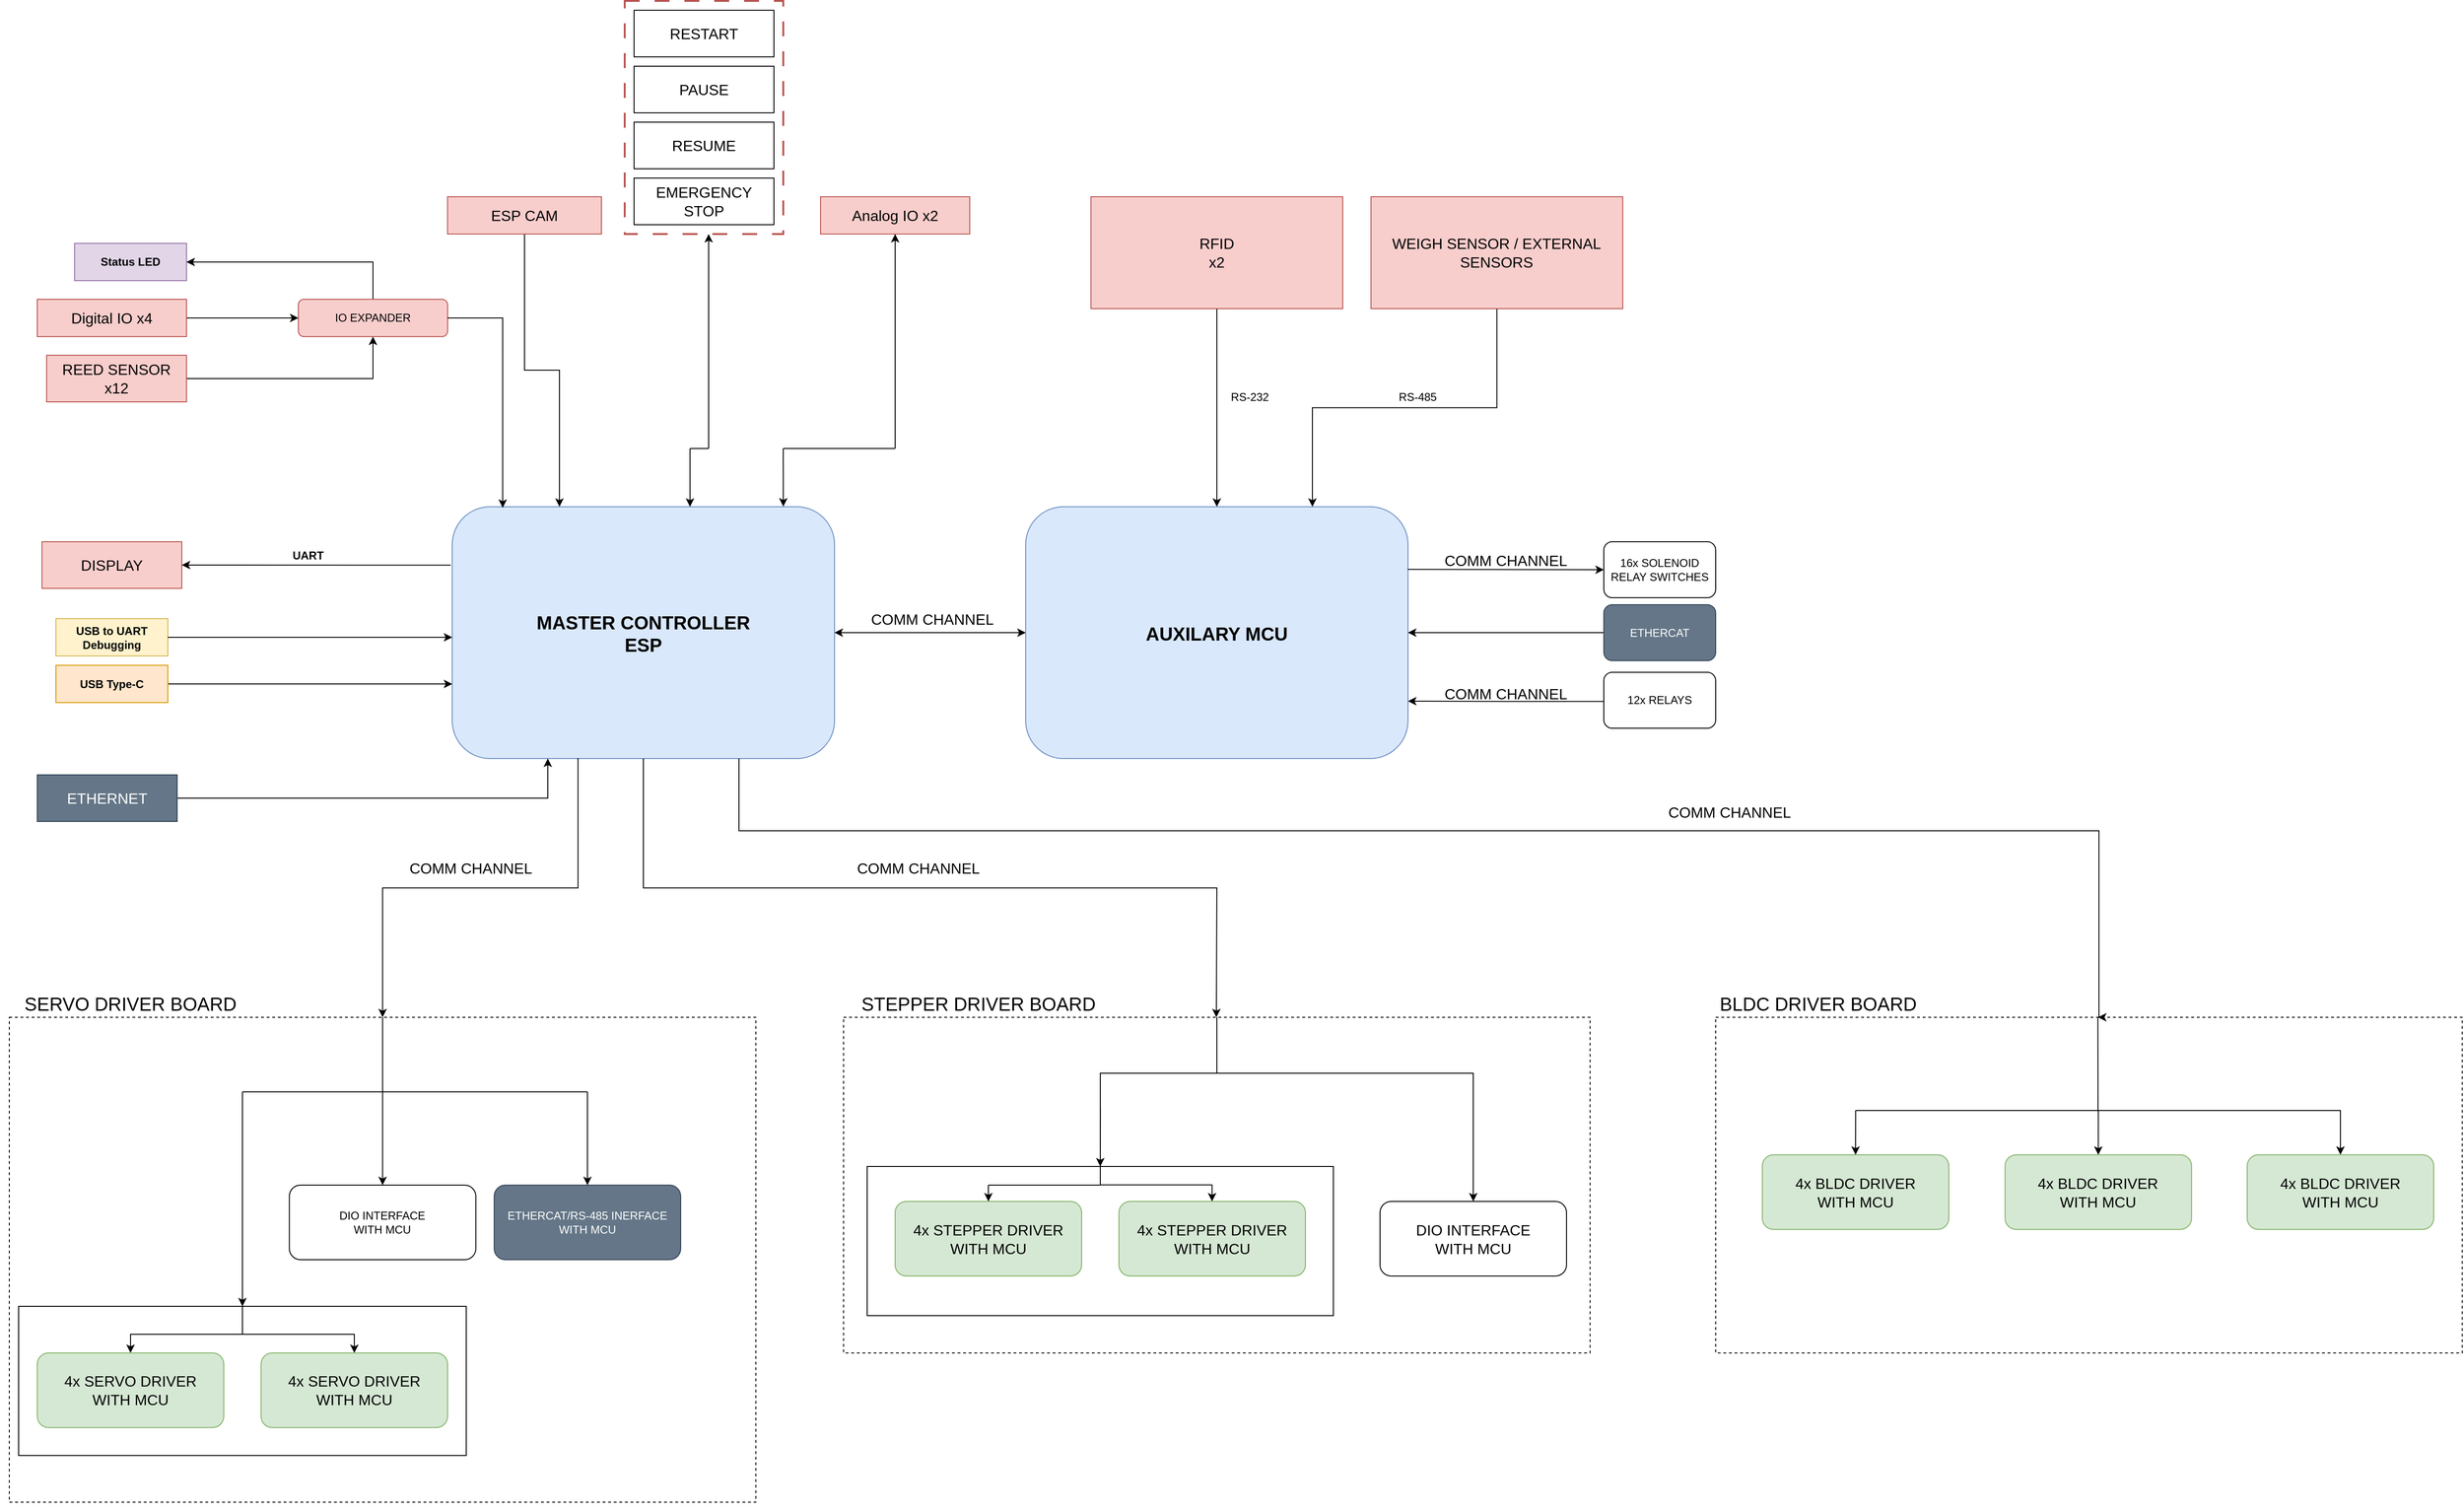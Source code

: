 <mxfile version="24.4.9" type="device">
  <diagram name="Page-1" id="5LbNVpz2PuXRkjGqQ-pk">
    <mxGraphModel dx="2277" dy="3622" grid="1" gridSize="10" guides="1" tooltips="1" connect="1" arrows="1" fold="1" page="1" pageScale="1" pageWidth="1654" pageHeight="2336" math="0" shadow="0">
      <root>
        <mxCell id="0" />
        <mxCell id="1" parent="0" />
        <mxCell id="xpisxELVin64yc0FHHz4-63" value="" style="rounded=0;whiteSpace=wrap;html=1;fillColor=none;dashed=1;" vertex="1" parent="1">
          <mxGeometry x="2320" y="-1200" width="800.62" height="360" as="geometry" />
        </mxCell>
        <mxCell id="xpisxELVin64yc0FHHz4-33" value="" style="rounded=0;whiteSpace=wrap;html=1;" vertex="1" parent="1">
          <mxGeometry x="1410" y="-1040" width="500" height="160" as="geometry" />
        </mxCell>
        <mxCell id="xpisxELVin64yc0FHHz4-40" value="" style="rounded=0;whiteSpace=wrap;html=1;fillColor=none;dashed=1;" vertex="1" parent="1">
          <mxGeometry x="1384.69" y="-1200" width="800.62" height="360" as="geometry" />
        </mxCell>
        <mxCell id="xpisxELVin64yc0FHHz4-38" style="edgeStyle=orthogonalEdgeStyle;rounded=0;orthogonalLoop=1;jettySize=auto;html=1;entryX=0.5;entryY=0;entryDx=0;entryDy=0;startArrow=classic;startFill=1;endArrow=none;endFill=0;" edge="1" parent="1" source="xpisxELVin64yc0FHHz4-33" target="xpisxELVin64yc0FHHz4-40">
          <mxGeometry relative="1" as="geometry">
            <mxPoint x="1790" y="-1160" as="targetPoint" />
            <Array as="points">
              <mxPoint x="1660" y="-1140" />
              <mxPoint x="1785" y="-1140" />
            </Array>
          </mxGeometry>
        </mxCell>
        <mxCell id="xpisxELVin64yc0FHHz4-17" value="" style="rounded=0;whiteSpace=wrap;html=1;fillColor=none;dashed=1;" vertex="1" parent="1">
          <mxGeometry x="490" y="-1200" width="800.62" height="520" as="geometry" />
        </mxCell>
        <mxCell id="xpisxELVin64yc0FHHz4-19" value="" style="rounded=0;whiteSpace=wrap;html=1;" vertex="1" parent="1">
          <mxGeometry x="500" y="-890" width="480" height="160" as="geometry" />
        </mxCell>
        <mxCell id="82bmho4QlMEydLibVYLj-3" value="&lt;b style=&quot;&quot;&gt;&lt;font style=&quot;font-size: 20px;&quot;&gt;MASTER CONTROLLER&lt;br&gt;ESP&lt;/font&gt;&lt;/b&gt;" style="rounded=1;whiteSpace=wrap;html=1;fillColor=#dae8fc;strokeColor=#6c8ebf;" parent="1" vertex="1">
          <mxGeometry x="965" y="-1747.5" width="410" height="270" as="geometry" />
        </mxCell>
        <mxCell id="82bmho4QlMEydLibVYLj-4" value="&lt;b&gt;USB to UART Debugging&lt;/b&gt;" style="rounded=0;whiteSpace=wrap;html=1;fillColor=#fff2cc;strokeColor=#d6b656;" parent="1" vertex="1">
          <mxGeometry x="540" y="-1627.5" width="120" height="40" as="geometry" />
        </mxCell>
        <mxCell id="82bmho4QlMEydLibVYLj-5" style="edgeStyle=orthogonalEdgeStyle;rounded=0;orthogonalLoop=1;jettySize=auto;html=1;" parent="1" source="82bmho4QlMEydLibVYLj-6" target="82bmho4QlMEydLibVYLj-3" edge="1">
          <mxGeometry relative="1" as="geometry">
            <mxPoint x="960" y="-1637.5" as="targetPoint" />
            <Array as="points">
              <mxPoint x="890" y="-1557.5" />
              <mxPoint x="890" y="-1557.5" />
            </Array>
          </mxGeometry>
        </mxCell>
        <mxCell id="82bmho4QlMEydLibVYLj-6" value="&lt;b&gt;USB Type-C&lt;/b&gt;" style="rounded=0;whiteSpace=wrap;html=1;fillColor=#ffe6cc;strokeColor=#d79b00;" parent="1" vertex="1">
          <mxGeometry x="540" y="-1577.5" width="120" height="40" as="geometry" />
        </mxCell>
        <mxCell id="82bmho4QlMEydLibVYLj-8" value="&lt;b&gt;Status LED&lt;/b&gt;" style="rounded=0;whiteSpace=wrap;html=1;fillColor=#e1d5e7;strokeColor=#9673a6;" parent="1" vertex="1">
          <mxGeometry x="560" y="-2030" width="120" height="40" as="geometry" />
        </mxCell>
        <mxCell id="82bmho4QlMEydLibVYLj-12" value="&lt;font style=&quot;font-size: 16px;&quot;&gt;COMM CHANNEL&lt;/font&gt;" style="text;html=1;align=center;verticalAlign=middle;whiteSpace=wrap;rounded=0;" parent="1" vertex="1">
          <mxGeometry x="1990" y="-1720" width="210" height="60" as="geometry" />
        </mxCell>
        <mxCell id="70dkNEgaRcTIwKhgWKU5-2" style="edgeStyle=orthogonalEdgeStyle;rounded=0;orthogonalLoop=1;jettySize=auto;html=1;entryX=0.5;entryY=1;entryDx=0;entryDy=0;" parent="1" source="82bmho4QlMEydLibVYLj-13" target="70dkNEgaRcTIwKhgWKU5-1" edge="1">
          <mxGeometry relative="1" as="geometry" />
        </mxCell>
        <mxCell id="82bmho4QlMEydLibVYLj-13" value="&lt;font style=&quot;font-size: 16px;&quot;&gt;REED SENSOR&lt;/font&gt;&lt;div&gt;&lt;span style=&quot;font-size: 16px;&quot;&gt;x12&lt;/span&gt;&lt;/div&gt;" style="rounded=0;whiteSpace=wrap;html=1;fillColor=#f8cecc;strokeColor=#b85450;" parent="1" vertex="1">
          <mxGeometry x="530" y="-1910" width="150" height="50" as="geometry" />
        </mxCell>
        <mxCell id="70dkNEgaRcTIwKhgWKU5-3" style="edgeStyle=orthogonalEdgeStyle;rounded=0;orthogonalLoop=1;jettySize=auto;html=1;entryX=0;entryY=0.5;entryDx=0;entryDy=0;" parent="1" target="70dkNEgaRcTIwKhgWKU5-1" edge="1">
          <mxGeometry relative="1" as="geometry">
            <Array as="points">
              <mxPoint x="680" y="-1950" />
              <mxPoint x="680" y="-1950" />
            </Array>
            <mxPoint x="685" y="-1950" as="sourcePoint" />
          </mxGeometry>
        </mxCell>
        <mxCell id="82bmho4QlMEydLibVYLj-24" value="&lt;span style=&quot;font-size: 16px;&quot;&gt;DISPLAY&lt;/span&gt;" style="rounded=0;whiteSpace=wrap;html=1;fillColor=#f8cecc;strokeColor=#b85450;" parent="1" vertex="1">
          <mxGeometry x="525" y="-1710" width="150" height="50" as="geometry" />
        </mxCell>
        <mxCell id="70dkNEgaRcTIwKhgWKU5-28" style="edgeStyle=orthogonalEdgeStyle;rounded=0;orthogonalLoop=1;jettySize=auto;html=1;" parent="1" source="82bmho4QlMEydLibVYLj-26" target="70dkNEgaRcTIwKhgWKU5-16" edge="1">
          <mxGeometry relative="1" as="geometry" />
        </mxCell>
        <mxCell id="82bmho4QlMEydLibVYLj-26" value="&lt;span style=&quot;font-size: 16px;&quot;&gt;RFID&lt;/span&gt;&lt;div&gt;&lt;span style=&quot;font-size: 16px;&quot;&gt;x2&lt;/span&gt;&lt;/div&gt;" style="rounded=0;whiteSpace=wrap;html=1;fillColor=#f8cecc;strokeColor=#b85450;" parent="1" vertex="1">
          <mxGeometry x="1650" y="-2080" width="270" height="120" as="geometry" />
        </mxCell>
        <mxCell id="82bmho4QlMEydLibVYLj-29" style="edgeStyle=orthogonalEdgeStyle;rounded=0;orthogonalLoop=1;jettySize=auto;html=1;exitX=1;exitY=0.5;exitDx=0;exitDy=0;" parent="1" source="82bmho4QlMEydLibVYLj-4" edge="1">
          <mxGeometry relative="1" as="geometry">
            <mxPoint x="965" y="-1607.5" as="targetPoint" />
            <mxPoint x="665" y="-1687.76" as="sourcePoint" />
          </mxGeometry>
        </mxCell>
        <mxCell id="xpisxELVin64yc0FHHz4-66" style="edgeStyle=orthogonalEdgeStyle;rounded=0;orthogonalLoop=1;jettySize=auto;html=1;entryX=1;entryY=0.5;entryDx=0;entryDy=0;" edge="1" parent="1" source="70dkNEgaRcTIwKhgWKU5-1" target="82bmho4QlMEydLibVYLj-8">
          <mxGeometry relative="1" as="geometry">
            <Array as="points">
              <mxPoint x="880" y="-2010" />
            </Array>
          </mxGeometry>
        </mxCell>
        <mxCell id="70dkNEgaRcTIwKhgWKU5-1" value="IO EXPANDER" style="rounded=1;whiteSpace=wrap;html=1;fillColor=#f8cecc;strokeColor=#b85450;" parent="1" vertex="1">
          <mxGeometry x="800" y="-1970" width="160" height="40" as="geometry" />
        </mxCell>
        <mxCell id="70dkNEgaRcTIwKhgWKU5-4" style="edgeStyle=orthogonalEdgeStyle;rounded=0;orthogonalLoop=1;jettySize=auto;html=1;entryX=0.132;entryY=0.004;entryDx=0;entryDy=0;entryPerimeter=0;" parent="1" source="70dkNEgaRcTIwKhgWKU5-1" target="82bmho4QlMEydLibVYLj-3" edge="1">
          <mxGeometry relative="1" as="geometry" />
        </mxCell>
        <mxCell id="70dkNEgaRcTIwKhgWKU5-5" value="&lt;b&gt;UART&lt;/b&gt;" style="text;html=1;align=center;verticalAlign=middle;resizable=0;points=[];autosize=1;strokeColor=none;fillColor=none;" parent="1" vertex="1">
          <mxGeometry x="780" y="-1710" width="60" height="30" as="geometry" />
        </mxCell>
        <mxCell id="70dkNEgaRcTIwKhgWKU5-24" style="edgeStyle=orthogonalEdgeStyle;rounded=0;orthogonalLoop=1;jettySize=auto;html=1;" parent="1" source="70dkNEgaRcTIwKhgWKU5-9" target="82bmho4QlMEydLibVYLj-3" edge="1">
          <mxGeometry relative="1" as="geometry">
            <Array as="points">
              <mxPoint x="1043" y="-1894" />
              <mxPoint x="1080" y="-1894" />
            </Array>
          </mxGeometry>
        </mxCell>
        <mxCell id="70dkNEgaRcTIwKhgWKU5-9" value="&lt;span style=&quot;font-size: 16px;&quot;&gt;ESP CAM&lt;/span&gt;" style="rounded=0;whiteSpace=wrap;html=1;fillColor=#f8cecc;strokeColor=#b85450;" parent="1" vertex="1">
          <mxGeometry x="960" y="-2080" width="165" height="40" as="geometry" />
        </mxCell>
        <mxCell id="70dkNEgaRcTIwKhgWKU5-65" style="edgeStyle=orthogonalEdgeStyle;rounded=0;orthogonalLoop=1;jettySize=auto;html=1;exitX=0.329;exitY=0.998;exitDx=0;exitDy=0;entryX=0.5;entryY=0;entryDx=0;entryDy=0;exitPerimeter=0;" parent="1" source="82bmho4QlMEydLibVYLj-3" target="xpisxELVin64yc0FHHz4-17" edge="1">
          <mxGeometry relative="1" as="geometry">
            <mxPoint x="880" y="-1210" as="targetPoint" />
          </mxGeometry>
        </mxCell>
        <mxCell id="70dkNEgaRcTIwKhgWKU5-81" style="edgeStyle=orthogonalEdgeStyle;rounded=0;orthogonalLoop=1;jettySize=auto;html=1;entryX=0.481;entryY=0;entryDx=0;entryDy=0;entryPerimeter=0;exitX=0.5;exitY=1;exitDx=0;exitDy=0;" parent="1" source="82bmho4QlMEydLibVYLj-3" edge="1">
          <mxGeometry relative="1" as="geometry">
            <mxPoint x="1784.478" y="-1200" as="targetPoint" />
          </mxGeometry>
        </mxCell>
        <mxCell id="70dkNEgaRcTIwKhgWKU5-100" style="edgeStyle=orthogonalEdgeStyle;rounded=0;orthogonalLoop=1;jettySize=auto;html=1;exitX=0.75;exitY=1;exitDx=0;exitDy=0;" parent="1" source="82bmho4QlMEydLibVYLj-3" edge="1">
          <mxGeometry relative="1" as="geometry">
            <mxPoint x="2730" y="-1200" as="targetPoint" />
            <Array as="points">
              <mxPoint x="1273" y="-1400" />
              <mxPoint x="2731" y="-1400" />
              <mxPoint x="2731" y="-1200" />
            </Array>
          </mxGeometry>
        </mxCell>
        <mxCell id="70dkNEgaRcTIwKhgWKU5-16" value="&lt;span style=&quot;font-size: 20px;&quot;&gt;&lt;b&gt;AUXILARY MCU&lt;/b&gt;&lt;/span&gt;" style="rounded=1;whiteSpace=wrap;html=1;fillColor=#dae8fc;strokeColor=#6c8ebf;" parent="1" vertex="1">
          <mxGeometry x="1580" y="-1747.5" width="410" height="270" as="geometry" />
        </mxCell>
        <mxCell id="70dkNEgaRcTIwKhgWKU5-19" value="" style="endArrow=classic;startArrow=classic;html=1;rounded=0;exitX=1;exitY=0.5;exitDx=0;exitDy=0;entryX=0;entryY=0.5;entryDx=0;entryDy=0;" parent="1" source="82bmho4QlMEydLibVYLj-3" target="70dkNEgaRcTIwKhgWKU5-16" edge="1">
          <mxGeometry width="50" height="50" relative="1" as="geometry">
            <mxPoint x="1400" y="-1610" as="sourcePoint" />
            <mxPoint x="1450" y="-1660" as="targetPoint" />
          </mxGeometry>
        </mxCell>
        <mxCell id="70dkNEgaRcTIwKhgWKU5-22" value="" style="endArrow=classic;html=1;rounded=0;entryX=1;entryY=0.5;entryDx=0;entryDy=0;exitX=-0.004;exitY=0.232;exitDx=0;exitDy=0;exitPerimeter=0;" parent="1" source="82bmho4QlMEydLibVYLj-3" target="82bmho4QlMEydLibVYLj-24" edge="1">
          <mxGeometry width="50" height="50" relative="1" as="geometry">
            <mxPoint x="860" y="-1650" as="sourcePoint" />
            <mxPoint x="910" y="-1700" as="targetPoint" />
          </mxGeometry>
        </mxCell>
        <mxCell id="70dkNEgaRcTIwKhgWKU5-25" style="edgeStyle=orthogonalEdgeStyle;rounded=0;orthogonalLoop=1;jettySize=auto;html=1;" parent="1" edge="1">
          <mxGeometry relative="1" as="geometry">
            <mxPoint x="1990" y="-1539" as="targetPoint" />
            <Array as="points">
              <mxPoint x="2095" y="-1539" />
              <mxPoint x="1990" y="-1539" />
            </Array>
            <mxPoint x="2200" y="-1538.714" as="sourcePoint" />
          </mxGeometry>
        </mxCell>
        <mxCell id="70dkNEgaRcTIwKhgWKU5-32" value="&lt;span style=&quot;font-size: 16px;&quot;&gt;Analog IO x2&lt;/span&gt;" style="rounded=0;whiteSpace=wrap;html=1;fillColor=#f8cecc;strokeColor=#b85450;" parent="1" vertex="1">
          <mxGeometry x="1360" y="-2080" width="160" height="40" as="geometry" />
        </mxCell>
        <mxCell id="70dkNEgaRcTIwKhgWKU5-36" value="" style="endArrow=classic;html=1;rounded=0;entryX=0.5;entryY=1;entryDx=0;entryDy=0;" parent="1" edge="1">
          <mxGeometry width="50" height="50" relative="1" as="geometry">
            <mxPoint x="1240" y="-1810" as="sourcePoint" />
            <mxPoint x="1240" y="-2040" as="targetPoint" />
          </mxGeometry>
        </mxCell>
        <mxCell id="70dkNEgaRcTIwKhgWKU5-38" value="" style="endArrow=classic;html=1;rounded=0;entryX=0.622;entryY=0;entryDx=0;entryDy=0;entryPerimeter=0;" parent="1" target="82bmho4QlMEydLibVYLj-3" edge="1">
          <mxGeometry width="50" height="50" relative="1" as="geometry">
            <mxPoint x="1220" y="-1810" as="sourcePoint" />
            <mxPoint x="1220" y="-1760" as="targetPoint" />
          </mxGeometry>
        </mxCell>
        <mxCell id="70dkNEgaRcTIwKhgWKU5-39" value="" style="endArrow=classic;html=1;rounded=0;entryX=0.5;entryY=1;entryDx=0;entryDy=0;" parent="1" target="70dkNEgaRcTIwKhgWKU5-32" edge="1">
          <mxGeometry width="50" height="50" relative="1" as="geometry">
            <mxPoint x="1440" y="-1810" as="sourcePoint" />
            <mxPoint x="1480" y="-1880" as="targetPoint" />
          </mxGeometry>
        </mxCell>
        <mxCell id="70dkNEgaRcTIwKhgWKU5-40" value="" style="endArrow=none;html=1;rounded=0;" parent="1" edge="1">
          <mxGeometry width="50" height="50" relative="1" as="geometry">
            <mxPoint x="1320" y="-1810" as="sourcePoint" />
            <mxPoint x="1440" y="-1810" as="targetPoint" />
          </mxGeometry>
        </mxCell>
        <mxCell id="70dkNEgaRcTIwKhgWKU5-41" value="" style="endArrow=none;html=1;rounded=0;" parent="1" edge="1">
          <mxGeometry width="50" height="50" relative="1" as="geometry">
            <mxPoint x="1220" y="-1810" as="sourcePoint" />
            <mxPoint x="1240" y="-1810" as="targetPoint" />
          </mxGeometry>
        </mxCell>
        <mxCell id="70dkNEgaRcTIwKhgWKU5-42" value="" style="endArrow=classic;html=1;rounded=0;entryX=0.866;entryY=-0.001;entryDx=0;entryDy=0;entryPerimeter=0;" parent="1" target="82bmho4QlMEydLibVYLj-3" edge="1">
          <mxGeometry width="50" height="50" relative="1" as="geometry">
            <mxPoint x="1320" y="-1810" as="sourcePoint" />
            <mxPoint x="1320" y="-1750" as="targetPoint" />
          </mxGeometry>
        </mxCell>
        <mxCell id="70dkNEgaRcTIwKhgWKU5-43" value="RS-232" style="text;html=1;align=center;verticalAlign=middle;resizable=0;points=[];autosize=1;strokeColor=none;fillColor=none;" parent="1" vertex="1">
          <mxGeometry x="1790" y="-1880" width="60" height="30" as="geometry" />
        </mxCell>
        <mxCell id="70dkNEgaRcTIwKhgWKU5-51" value="" style="endArrow=classic;html=1;rounded=0;exitX=-0.001;exitY=0.661;exitDx=0;exitDy=0;exitPerimeter=0;" parent="1" source="82bmho4QlMEydLibVYLj-12" edge="1">
          <mxGeometry width="50" height="50" relative="1" as="geometry">
            <mxPoint x="2000" y="-1680" as="sourcePoint" />
            <mxPoint x="2200" y="-1680" as="targetPoint" />
          </mxGeometry>
        </mxCell>
        <mxCell id="70dkNEgaRcTIwKhgWKU5-57" value="&lt;font style=&quot;font-size: 16px;&quot;&gt;COMM CHANNEL&lt;/font&gt;" style="text;html=1;align=center;verticalAlign=middle;whiteSpace=wrap;rounded=0;" parent="1" vertex="1">
          <mxGeometry x="1375" y="-1657.5" width="210" height="60" as="geometry" />
        </mxCell>
        <mxCell id="xpisxELVin64yc0FHHz4-30" style="edgeStyle=orthogonalEdgeStyle;rounded=0;orthogonalLoop=1;jettySize=auto;html=1;startArrow=classic;startFill=1;endArrow=none;endFill=0;" edge="1" parent="1" source="70dkNEgaRcTIwKhgWKU5-60" target="xpisxELVin64yc0FHHz4-19">
          <mxGeometry relative="1" as="geometry" />
        </mxCell>
        <mxCell id="70dkNEgaRcTIwKhgWKU5-60" value="&lt;font style=&quot;font-size: 16px;&quot;&gt;4x SERVO DRIVER&lt;br&gt;WITH MCU&lt;/font&gt;" style="rounded=1;whiteSpace=wrap;html=1;fillColor=#d5e8d4;strokeColor=#82b366;" parent="1" vertex="1">
          <mxGeometry x="520" y="-840" width="200" height="80" as="geometry" />
        </mxCell>
        <mxCell id="xpisxELVin64yc0FHHz4-31" style="edgeStyle=orthogonalEdgeStyle;rounded=0;orthogonalLoop=1;jettySize=auto;html=1;startArrow=classic;startFill=1;endArrow=none;endFill=0;" edge="1" parent="1" source="70dkNEgaRcTIwKhgWKU5-62" target="xpisxELVin64yc0FHHz4-19">
          <mxGeometry relative="1" as="geometry" />
        </mxCell>
        <mxCell id="70dkNEgaRcTIwKhgWKU5-62" value="&lt;font style=&quot;font-size: 16px;&quot;&gt;4x SERVO DRIVER&lt;/font&gt;&lt;div&gt;&lt;font style=&quot;font-size: 16px;&quot;&gt;WITH MCU&lt;/font&gt;&lt;/div&gt;" style="rounded=1;whiteSpace=wrap;html=1;fillColor=#d5e8d4;strokeColor=#82b366;" parent="1" vertex="1">
          <mxGeometry x="760" y="-840" width="200" height="80" as="geometry" />
        </mxCell>
        <mxCell id="70dkNEgaRcTIwKhgWKU5-67" value="&lt;font style=&quot;font-size: 16px;&quot;&gt;COMM CHANNEL&lt;/font&gt;" style="text;html=1;align=center;verticalAlign=middle;whiteSpace=wrap;rounded=0;" parent="1" vertex="1">
          <mxGeometry x="880" y="-1390" width="210" height="60" as="geometry" />
        </mxCell>
        <mxCell id="xpisxELVin64yc0FHHz4-23" style="edgeStyle=orthogonalEdgeStyle;rounded=0;orthogonalLoop=1;jettySize=auto;html=1;startArrow=classic;startFill=1;endArrow=none;endFill=0;" edge="1" parent="1" source="70dkNEgaRcTIwKhgWKU5-70" target="xpisxELVin64yc0FHHz4-17">
          <mxGeometry relative="1" as="geometry">
            <Array as="points">
              <mxPoint x="890" y="-1030" />
              <mxPoint x="890" y="-1030" />
            </Array>
          </mxGeometry>
        </mxCell>
        <mxCell id="70dkNEgaRcTIwKhgWKU5-70" value="DIO INTERFACE&lt;div&gt;WITH MCU&lt;/div&gt;" style="rounded=1;whiteSpace=wrap;html=1;" parent="1" vertex="1">
          <mxGeometry x="790.31" y="-1020" width="200" height="80" as="geometry" />
        </mxCell>
        <mxCell id="70dkNEgaRcTIwKhgWKU5-71" value="ETHERCAT/RS-485 INERFACE&lt;div&gt;WITH MCU&lt;/div&gt;" style="rounded=1;whiteSpace=wrap;html=1;fillColor=#647687;fontColor=#ffffff;strokeColor=#314354;" parent="1" vertex="1">
          <mxGeometry x="1010" y="-1020" width="200" height="80" as="geometry" />
        </mxCell>
        <mxCell id="70dkNEgaRcTIwKhgWKU5-77" value="&lt;font style=&quot;font-size: 16px;&quot;&gt;4x STEPPER DRIVER&lt;/font&gt;&lt;div&gt;&lt;font style=&quot;font-size: 16px;&quot;&gt;WITH MCU&lt;/font&gt;&lt;/div&gt;" style="rounded=1;whiteSpace=wrap;html=1;fillColor=#d5e8d4;strokeColor=#82b366;" parent="1" vertex="1">
          <mxGeometry x="1440" y="-1002.5" width="200" height="80" as="geometry" />
        </mxCell>
        <mxCell id="70dkNEgaRcTIwKhgWKU5-78" value="&lt;font style=&quot;font-size: 16px;&quot;&gt;4x STEPPER DRIVER&lt;/font&gt;&lt;div&gt;&lt;font style=&quot;font-size: 16px;&quot;&gt;WITH MCU&lt;/font&gt;&lt;/div&gt;" style="rounded=1;whiteSpace=wrap;html=1;fillColor=#d5e8d4;strokeColor=#82b366;" parent="1" vertex="1">
          <mxGeometry x="1680" y="-1002.5" width="200" height="80" as="geometry" />
        </mxCell>
        <mxCell id="70dkNEgaRcTIwKhgWKU5-84" value="&lt;font style=&quot;font-size: 20px;&quot;&gt;SERVO DRIVER BOARD&lt;/font&gt;" style="text;html=1;align=center;verticalAlign=middle;whiteSpace=wrap;rounded=0;" parent="1" vertex="1">
          <mxGeometry x="480" y="-1230" width="280" height="30" as="geometry" />
        </mxCell>
        <mxCell id="70dkNEgaRcTIwKhgWKU5-86" value="&lt;font style=&quot;font-size: 20px;&quot;&gt;STEPPER DRIVER BOARD&lt;/font&gt;" style="text;html=1;align=center;verticalAlign=middle;whiteSpace=wrap;rounded=0;" parent="1" vertex="1">
          <mxGeometry x="1398.75" y="-1230" width="261.25" height="30" as="geometry" />
        </mxCell>
        <mxCell id="xpisxELVin64yc0FHHz4-39" style="edgeStyle=orthogonalEdgeStyle;rounded=0;orthogonalLoop=1;jettySize=auto;html=1;entryX=0.5;entryY=0;entryDx=0;entryDy=0;startArrow=classic;startFill=1;endArrow=none;endFill=0;" edge="1" parent="1" source="70dkNEgaRcTIwKhgWKU5-92" target="xpisxELVin64yc0FHHz4-40">
          <mxGeometry relative="1" as="geometry">
            <mxPoint x="1790" y="-1180" as="targetPoint" />
            <Array as="points">
              <mxPoint x="2060" y="-1140" />
              <mxPoint x="1785" y="-1140" />
            </Array>
          </mxGeometry>
        </mxCell>
        <mxCell id="70dkNEgaRcTIwKhgWKU5-92" value="&lt;font style=&quot;font-size: 16px;&quot;&gt;DIO INTERFACE&lt;/font&gt;&lt;div style=&quot;font-size: 16px;&quot;&gt;&lt;font style=&quot;font-size: 16px;&quot;&gt;WITH MCU&lt;/font&gt;&lt;/div&gt;" style="rounded=1;whiteSpace=wrap;html=1;" parent="1" vertex="1">
          <mxGeometry x="1960" y="-1002.5" width="200" height="80" as="geometry" />
        </mxCell>
        <mxCell id="70dkNEgaRcTIwKhgWKU5-96" value="&lt;span style=&quot;font-size: 16px;&quot;&gt;COMM CHANNEL&lt;/span&gt;" style="text;html=1;align=center;verticalAlign=middle;whiteSpace=wrap;rounded=0;" parent="1" vertex="1">
          <mxGeometry x="1360" y="-1390" width="210" height="60" as="geometry" />
        </mxCell>
        <mxCell id="70dkNEgaRcTIwKhgWKU5-101" value="&lt;font style=&quot;font-size: 16px;&quot;&gt;COMM CHANNEL&lt;/font&gt;" style="text;html=1;align=center;verticalAlign=middle;whiteSpace=wrap;rounded=0;" parent="1" vertex="1">
          <mxGeometry x="2230" y="-1450" width="210" height="60" as="geometry" />
        </mxCell>
        <mxCell id="70dkNEgaRcTIwKhgWKU5-102" value="&lt;font style=&quot;font-size: 16px;&quot;&gt;4x BLDC DRIVER&lt;/font&gt;&lt;div&gt;&lt;font style=&quot;font-size: 16px;&quot;&gt;WITH MCU&lt;/font&gt;&lt;/div&gt;" style="rounded=1;whiteSpace=wrap;html=1;fillColor=#d5e8d4;strokeColor=#82b366;" parent="1" vertex="1">
          <mxGeometry x="2370" y="-1052.5" width="200" height="80" as="geometry" />
        </mxCell>
        <mxCell id="xpisxELVin64yc0FHHz4-61" style="edgeStyle=orthogonalEdgeStyle;rounded=0;orthogonalLoop=1;jettySize=auto;html=1;startArrow=classic;startFill=1;endArrow=none;endFill=0;" edge="1" parent="1" source="70dkNEgaRcTIwKhgWKU5-103">
          <mxGeometry relative="1" as="geometry">
            <mxPoint x="2730.31" y="-1100.0" as="targetPoint" />
          </mxGeometry>
        </mxCell>
        <mxCell id="70dkNEgaRcTIwKhgWKU5-103" value="&lt;span style=&quot;font-size: 16px;&quot;&gt;4x BLDC DRIVER&lt;/span&gt;&lt;div&gt;&lt;span style=&quot;font-size: 16px;&quot;&gt;WITH MCU&lt;/span&gt;&lt;/div&gt;" style="rounded=1;whiteSpace=wrap;html=1;fillColor=#d5e8d4;strokeColor=#82b366;" parent="1" vertex="1">
          <mxGeometry x="2630.31" y="-1052.5" width="200" height="80" as="geometry" />
        </mxCell>
        <mxCell id="xpisxELVin64yc0FHHz4-62" style="edgeStyle=orthogonalEdgeStyle;rounded=0;orthogonalLoop=1;jettySize=auto;html=1;endArrow=none;endFill=0;startArrow=classic;startFill=1;" edge="1" parent="1" source="70dkNEgaRcTIwKhgWKU5-104">
          <mxGeometry relative="1" as="geometry">
            <mxPoint x="2730.0" y="-1100.0" as="targetPoint" />
            <Array as="points">
              <mxPoint x="2990" y="-1100" />
            </Array>
          </mxGeometry>
        </mxCell>
        <mxCell id="70dkNEgaRcTIwKhgWKU5-104" value="&lt;span style=&quot;font-size: 16px;&quot;&gt;4x BLDC DRIVER&lt;/span&gt;&lt;div&gt;&lt;span style=&quot;font-size: 16px;&quot;&gt;WITH MCU&lt;/span&gt;&lt;/div&gt;" style="rounded=1;whiteSpace=wrap;html=1;fillColor=#d5e8d4;strokeColor=#82b366;" parent="1" vertex="1">
          <mxGeometry x="2890" y="-1052.5" width="200" height="80" as="geometry" />
        </mxCell>
        <mxCell id="70dkNEgaRcTIwKhgWKU5-114" value="&lt;font style=&quot;font-size: 20px;&quot;&gt;BLDC DRIVER BOARD&lt;/font&gt;" style="text;html=1;align=center;verticalAlign=middle;whiteSpace=wrap;rounded=0;" parent="1" vertex="1">
          <mxGeometry x="2299.69" y="-1230" width="260.31" height="30" as="geometry" />
        </mxCell>
        <mxCell id="70dkNEgaRcTIwKhgWKU5-116" style="edgeStyle=orthogonalEdgeStyle;rounded=0;orthogonalLoop=1;jettySize=auto;html=1;entryX=0.75;entryY=0;entryDx=0;entryDy=0;" parent="1" source="70dkNEgaRcTIwKhgWKU5-115" target="70dkNEgaRcTIwKhgWKU5-16" edge="1">
          <mxGeometry relative="1" as="geometry" />
        </mxCell>
        <mxCell id="70dkNEgaRcTIwKhgWKU5-115" value="&lt;span style=&quot;font-size: 16px;&quot;&gt;WEIGH SENSOR / EXTERNAL SENSORS&lt;/span&gt;" style="rounded=0;whiteSpace=wrap;html=1;fillColor=#f8cecc;strokeColor=#b85450;" parent="1" vertex="1">
          <mxGeometry x="1950.31" y="-2080" width="270" height="120" as="geometry" />
        </mxCell>
        <mxCell id="70dkNEgaRcTIwKhgWKU5-117" value="RS-485" style="text;html=1;align=center;verticalAlign=middle;resizable=0;points=[];autosize=1;strokeColor=none;fillColor=none;" parent="1" vertex="1">
          <mxGeometry x="1970" y="-1880" width="60" height="30" as="geometry" />
        </mxCell>
        <mxCell id="xpisxELVin64yc0FHHz4-1" value="&lt;span style=&quot;font-size: 16px;&quot;&gt;EMERGENCY STOP&lt;/span&gt;" style="rounded=0;whiteSpace=wrap;html=1;" vertex="1" parent="1">
          <mxGeometry x="1160" y="-2100" width="150" height="50" as="geometry" />
        </mxCell>
        <mxCell id="xpisxELVin64yc0FHHz4-2" value="&lt;span style=&quot;font-size: 16px;&quot;&gt;RESUME&lt;/span&gt;" style="rounded=0;whiteSpace=wrap;html=1;" vertex="1" parent="1">
          <mxGeometry x="1160" y="-2160" width="150" height="50" as="geometry" />
        </mxCell>
        <mxCell id="xpisxELVin64yc0FHHz4-3" value="&lt;span style=&quot;font-size: 16px;&quot;&gt;PAUSE&lt;/span&gt;" style="rounded=0;whiteSpace=wrap;html=1;" vertex="1" parent="1">
          <mxGeometry x="1160" y="-2220" width="150" height="50" as="geometry" />
        </mxCell>
        <mxCell id="xpisxELVin64yc0FHHz4-4" value="&lt;span style=&quot;font-size: 16px;&quot;&gt;RESTART&lt;/span&gt;" style="rounded=0;whiteSpace=wrap;html=1;" vertex="1" parent="1">
          <mxGeometry x="1160" y="-2280" width="150" height="50" as="geometry" />
        </mxCell>
        <mxCell id="xpisxELVin64yc0FHHz4-5" value="" style="rounded=0;whiteSpace=wrap;html=1;fillColor=none;dashed=1;dashPattern=8 8;strokeWidth=2;strokeColor=#b85450;" vertex="1" parent="1">
          <mxGeometry x="1150" y="-2290" width="170" height="250" as="geometry" />
        </mxCell>
        <mxCell id="xpisxELVin64yc0FHHz4-6" value="&lt;span style=&quot;font-size: 16px;&quot;&gt;Digital IO x4&lt;/span&gt;" style="rounded=0;whiteSpace=wrap;html=1;fillColor=#f8cecc;strokeColor=#b85450;" vertex="1" parent="1">
          <mxGeometry x="520" y="-1970" width="160" height="40" as="geometry" />
        </mxCell>
        <mxCell id="xpisxELVin64yc0FHHz4-8" style="edgeStyle=orthogonalEdgeStyle;rounded=0;orthogonalLoop=1;jettySize=auto;html=1;entryX=0.25;entryY=1;entryDx=0;entryDy=0;" edge="1" parent="1" source="xpisxELVin64yc0FHHz4-7" target="82bmho4QlMEydLibVYLj-3">
          <mxGeometry relative="1" as="geometry" />
        </mxCell>
        <mxCell id="xpisxELVin64yc0FHHz4-7" value="&lt;span style=&quot;font-size: 16px;&quot;&gt;ETHERNET&lt;/span&gt;" style="rounded=0;whiteSpace=wrap;html=1;fillColor=#647687;fontColor=#ffffff;strokeColor=#314354;" vertex="1" parent="1">
          <mxGeometry x="520" y="-1460" width="150" height="50" as="geometry" />
        </mxCell>
        <mxCell id="xpisxELVin64yc0FHHz4-10" value="16x SOLENOID RELAY SWITCHES" style="rounded=1;whiteSpace=wrap;html=1;" vertex="1" parent="1">
          <mxGeometry x="2200" y="-1710" width="120" height="60" as="geometry" />
        </mxCell>
        <mxCell id="xpisxELVin64yc0FHHz4-11" value="12x RELAYS" style="rounded=1;whiteSpace=wrap;html=1;" vertex="1" parent="1">
          <mxGeometry x="2200" y="-1570" width="120" height="60" as="geometry" />
        </mxCell>
        <mxCell id="xpisxELVin64yc0FHHz4-14" style="edgeStyle=orthogonalEdgeStyle;rounded=0;orthogonalLoop=1;jettySize=auto;html=1;" edge="1" parent="1" source="xpisxELVin64yc0FHHz4-12" target="70dkNEgaRcTIwKhgWKU5-16">
          <mxGeometry relative="1" as="geometry" />
        </mxCell>
        <mxCell id="xpisxELVin64yc0FHHz4-12" value="ETHERCAT" style="rounded=1;whiteSpace=wrap;html=1;fillColor=#647687;fontColor=#ffffff;strokeColor=#314354;" vertex="1" parent="1">
          <mxGeometry x="2200" y="-1642.5" width="120" height="60" as="geometry" />
        </mxCell>
        <mxCell id="xpisxELVin64yc0FHHz4-13" value="&lt;font style=&quot;font-size: 16px;&quot;&gt;COMM CHANNEL&lt;/font&gt;" style="text;html=1;align=center;verticalAlign=middle;whiteSpace=wrap;rounded=0;" vertex="1" parent="1">
          <mxGeometry x="1990" y="-1577.5" width="210" height="60" as="geometry" />
        </mxCell>
        <mxCell id="xpisxELVin64yc0FHHz4-26" value="" style="endArrow=none;html=1;rounded=0;" edge="1" parent="1">
          <mxGeometry width="50" height="50" relative="1" as="geometry">
            <mxPoint x="890" y="-1120" as="sourcePoint" />
            <mxPoint x="1110" y="-1120" as="targetPoint" />
          </mxGeometry>
        </mxCell>
        <mxCell id="xpisxELVin64yc0FHHz4-27" value="" style="endArrow=classic;html=1;rounded=0;entryX=0.5;entryY=0;entryDx=0;entryDy=0;" edge="1" parent="1" target="70dkNEgaRcTIwKhgWKU5-71">
          <mxGeometry width="50" height="50" relative="1" as="geometry">
            <mxPoint x="1110" y="-1120" as="sourcePoint" />
            <mxPoint x="1160" y="-1170" as="targetPoint" />
          </mxGeometry>
        </mxCell>
        <mxCell id="xpisxELVin64yc0FHHz4-28" value="" style="endArrow=none;html=1;rounded=0;" edge="1" parent="1">
          <mxGeometry width="50" height="50" relative="1" as="geometry">
            <mxPoint x="740" y="-1120" as="sourcePoint" />
            <mxPoint x="890" y="-1120" as="targetPoint" />
          </mxGeometry>
        </mxCell>
        <mxCell id="xpisxELVin64yc0FHHz4-29" value="" style="endArrow=classic;html=1;rounded=0;" edge="1" parent="1">
          <mxGeometry width="50" height="50" relative="1" as="geometry">
            <mxPoint x="740" y="-1120" as="sourcePoint" />
            <mxPoint x="740" y="-890" as="targetPoint" />
          </mxGeometry>
        </mxCell>
        <mxCell id="xpisxELVin64yc0FHHz4-45" value="" style="endArrow=none;html=1;rounded=0;exitX=0.5;exitY=0;exitDx=0;exitDy=0;startArrow=classic;startFill=1;" edge="1" parent="1" source="70dkNEgaRcTIwKhgWKU5-77">
          <mxGeometry width="50" height="50" relative="1" as="geometry">
            <mxPoint x="1540" y="-1000" as="sourcePoint" />
            <mxPoint x="1540" y="-1020" as="targetPoint" />
          </mxGeometry>
        </mxCell>
        <mxCell id="xpisxELVin64yc0FHHz4-46" value="" style="endArrow=none;html=1;rounded=0;" edge="1" parent="1">
          <mxGeometry width="50" height="50" relative="1" as="geometry">
            <mxPoint x="1540" y="-1020" as="sourcePoint" />
            <mxPoint x="1660" y="-1020" as="targetPoint" />
          </mxGeometry>
        </mxCell>
        <mxCell id="xpisxELVin64yc0FHHz4-47" value="" style="endArrow=none;html=1;rounded=0;entryX=0.344;entryY=0.268;entryDx=0;entryDy=0;entryPerimeter=0;endFill=0;" edge="1" parent="1" target="xpisxELVin64yc0FHHz4-40">
          <mxGeometry width="50" height="50" relative="1" as="geometry">
            <mxPoint x="1660" y="-1020" as="sourcePoint" />
            <mxPoint x="1710" y="-1070" as="targetPoint" />
          </mxGeometry>
        </mxCell>
        <mxCell id="xpisxELVin64yc0FHHz4-50" value="" style="endArrow=none;html=1;rounded=0;exitX=0.5;exitY=0;exitDx=0;exitDy=0;entryX=0.194;entryY=0.301;entryDx=0;entryDy=0;entryPerimeter=0;startArrow=classic;startFill=1;" edge="1" parent="1">
          <mxGeometry width="50" height="50" relative="1" as="geometry">
            <mxPoint x="1779.86" y="-1002.5" as="sourcePoint" />
            <mxPoint x="1779.86" y="-1020.5" as="targetPoint" />
          </mxGeometry>
        </mxCell>
        <mxCell id="xpisxELVin64yc0FHHz4-51" value="" style="endArrow=none;html=1;rounded=0;entryX=0.344;entryY=0.301;entryDx=0;entryDy=0;entryPerimeter=0;" edge="1" parent="1">
          <mxGeometry width="50" height="50" relative="1" as="geometry">
            <mxPoint x="1660" y="-1020.28" as="sourcePoint" />
            <mxPoint x="1780" y="-1020.28" as="targetPoint" />
          </mxGeometry>
        </mxCell>
        <mxCell id="xpisxELVin64yc0FHHz4-57" value="" style="endArrow=classic;html=1;rounded=0;entryX=0.5;entryY=0;entryDx=0;entryDy=0;exitX=0.175;exitY=0.167;exitDx=0;exitDy=0;exitPerimeter=0;startArrow=none;startFill=0;endFill=1;" edge="1" parent="1" target="70dkNEgaRcTIwKhgWKU5-102">
          <mxGeometry width="50" height="50" relative="1" as="geometry">
            <mxPoint x="2470.109" y="-1100.134" as="sourcePoint" />
            <mxPoint x="2550.31" y="-1100" as="targetPoint" />
          </mxGeometry>
        </mxCell>
        <mxCell id="xpisxELVin64yc0FHHz4-59" value="" style="endArrow=none;html=1;rounded=0;endFill=0;startArrow=none;startFill=0;" edge="1" parent="1">
          <mxGeometry width="50" height="50" relative="1" as="geometry">
            <mxPoint x="2470" y="-1100" as="sourcePoint" />
            <mxPoint x="2729.844" y="-1200.0" as="targetPoint" />
            <Array as="points">
              <mxPoint x="2730" y="-1100" />
            </Array>
          </mxGeometry>
        </mxCell>
        <mxCell id="xpisxELVin64yc0FHHz4-64" style="edgeStyle=orthogonalEdgeStyle;rounded=0;orthogonalLoop=1;jettySize=auto;html=1;exitX=0.5;exitY=1;exitDx=0;exitDy=0;" edge="1" parent="1" source="xpisxELVin64yc0FHHz4-17" target="xpisxELVin64yc0FHHz4-17">
          <mxGeometry relative="1" as="geometry" />
        </mxCell>
      </root>
    </mxGraphModel>
  </diagram>
</mxfile>
